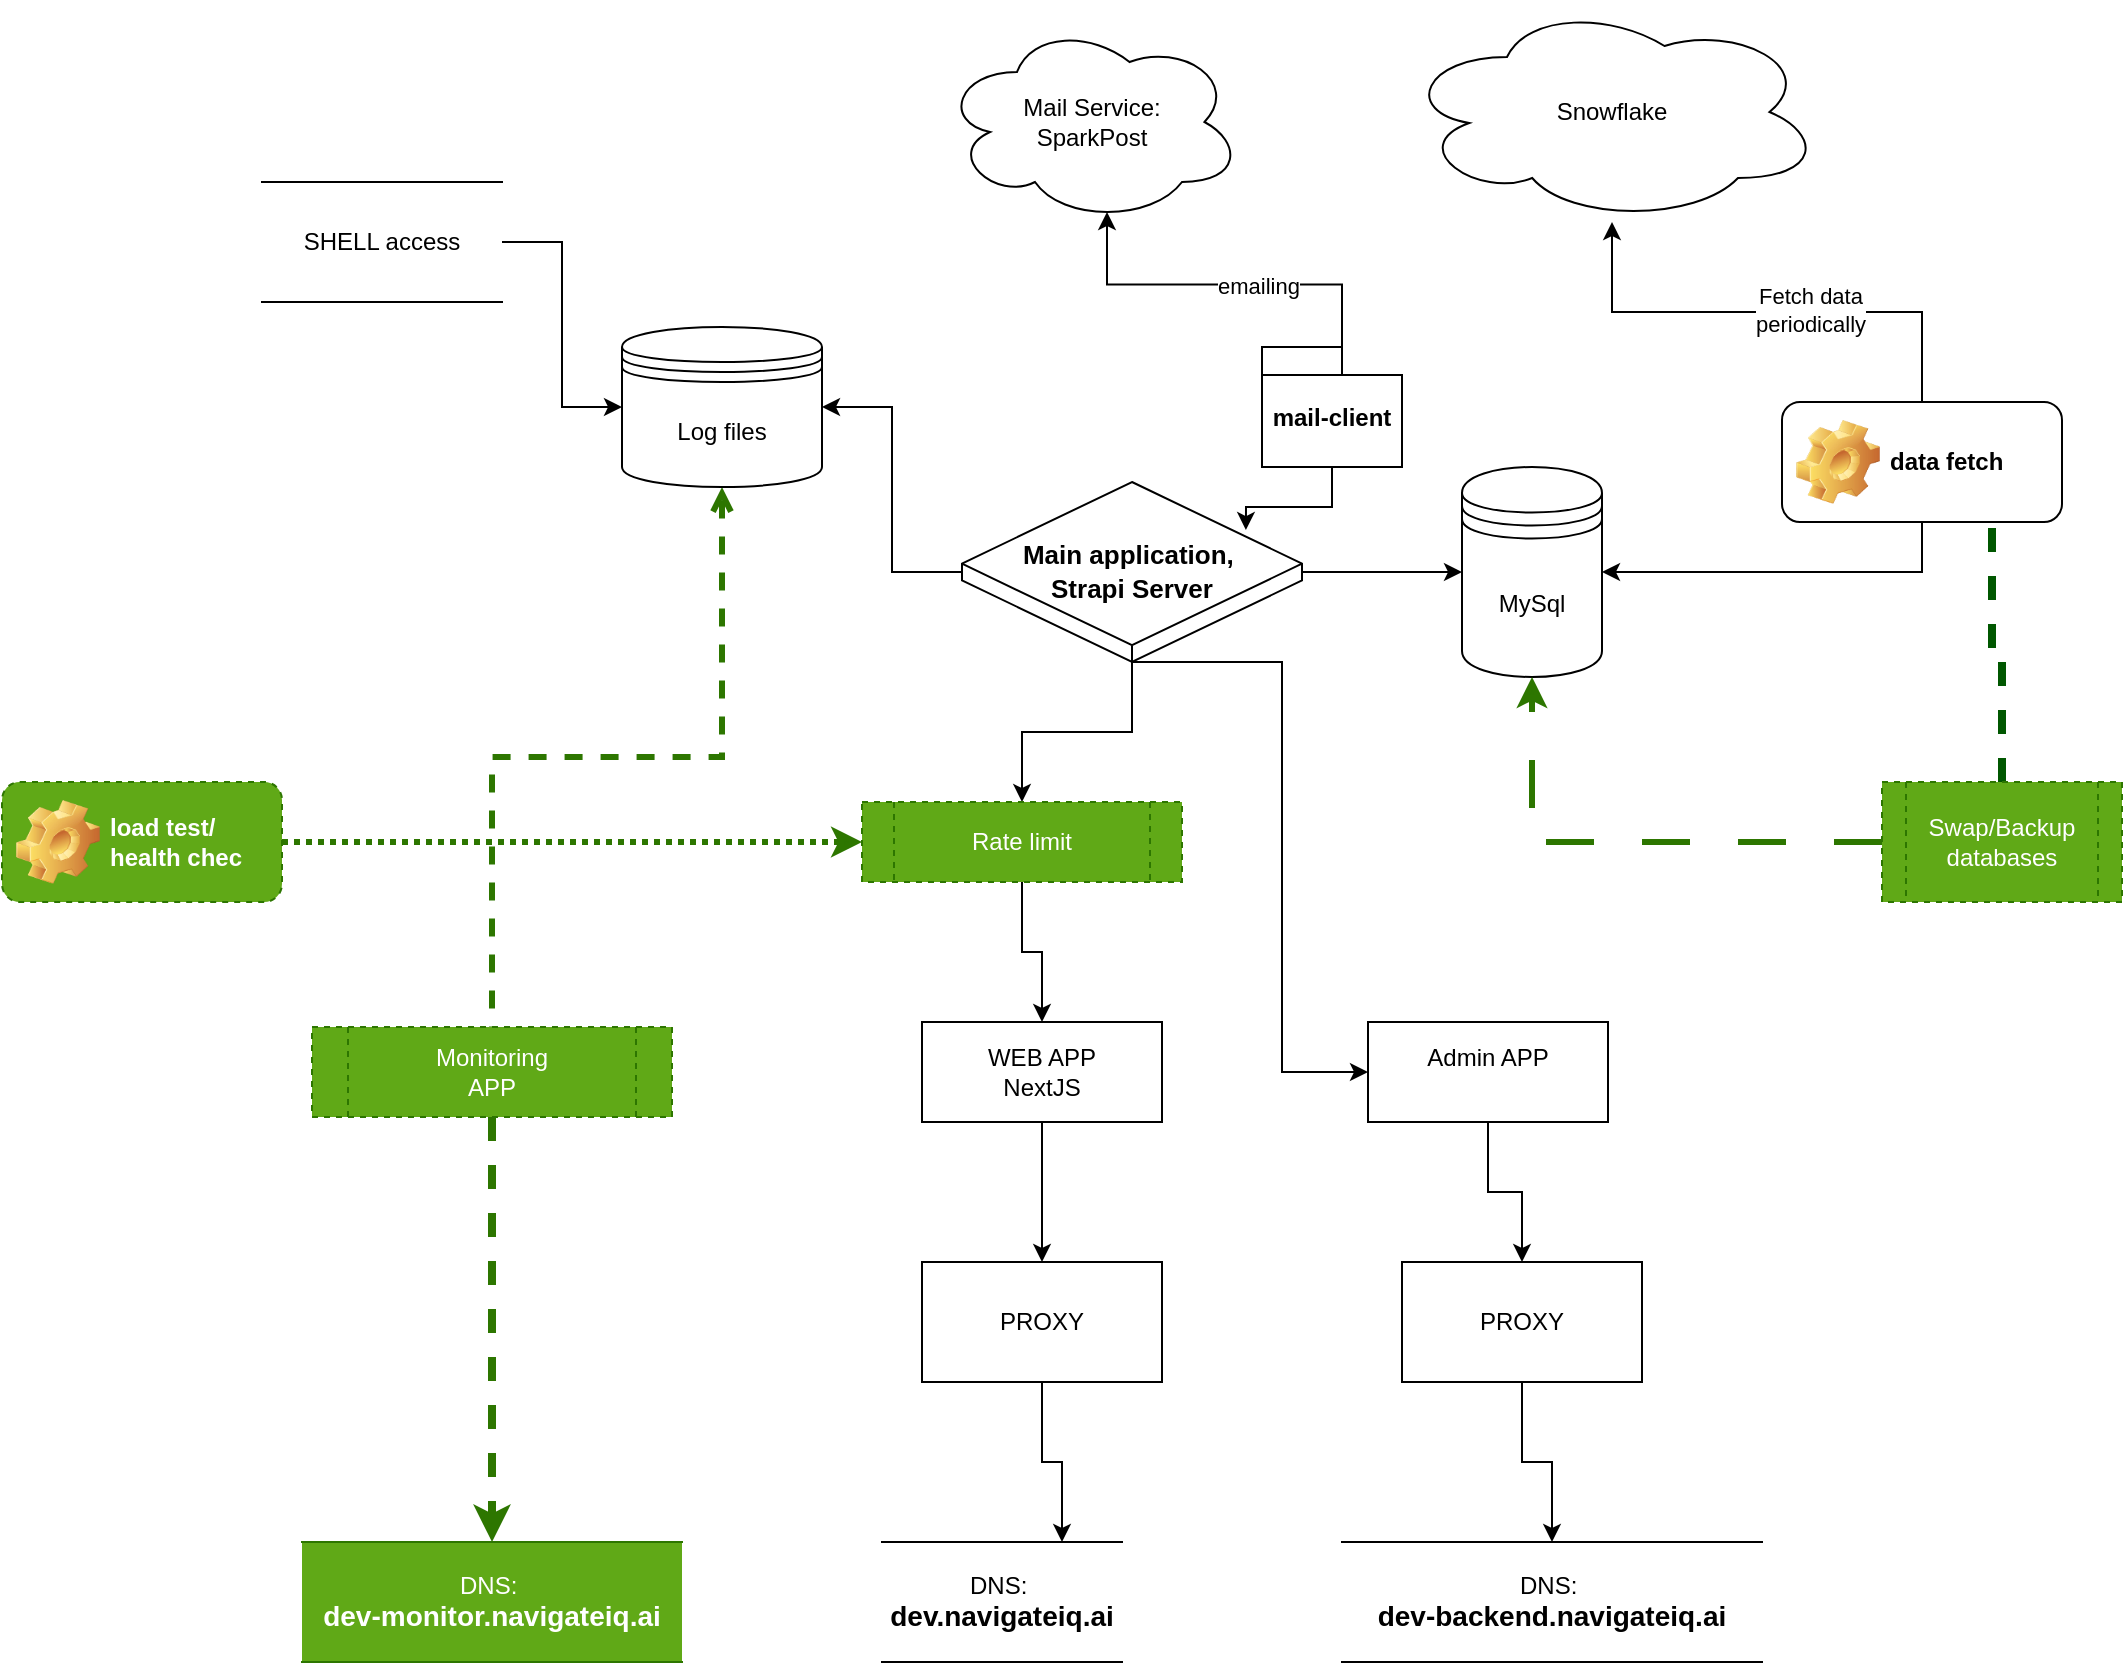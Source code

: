 <mxfile version="26.0.2">
  <diagram name="Page-1" id="efa7a0a1-bf9b-a30e-e6df-94a7791c09e9">
    <mxGraphModel dx="1983" dy="802" grid="1" gridSize="10" guides="1" tooltips="1" connect="1" arrows="1" fold="1" page="1" pageScale="1" pageWidth="826" pageHeight="1169" background="none" math="0" shadow="0">
      <root>
        <mxCell id="0" />
        <mxCell id="1" parent="0" />
        <mxCell id="2_fUhFv4VgIgSvE_En3R-115" style="edgeStyle=orthogonalEdgeStyle;rounded=0;orthogonalLoop=1;jettySize=auto;html=1;entryX=0.5;entryY=0;entryDx=0;entryDy=0;" edge="1" parent="1" source="2_fUhFv4VgIgSvE_En3R-159" target="2_fUhFv4VgIgSvE_En3R-132">
          <mxGeometry relative="1" as="geometry">
            <mxPoint x="315" y="590" as="targetPoint" />
          </mxGeometry>
        </mxCell>
        <mxCell id="2_fUhFv4VgIgSvE_En3R-121" style="edgeStyle=orthogonalEdgeStyle;rounded=0;orthogonalLoop=1;jettySize=auto;html=1;exitX=1;exitY=0.5;exitDx=0;exitDy=0;exitPerimeter=0;entryX=0;entryY=0.5;entryDx=0;entryDy=0;" edge="1" parent="1" source="2_fUhFv4VgIgSvE_En3R-114" target="2_fUhFv4VgIgSvE_En3R-123">
          <mxGeometry relative="1" as="geometry">
            <mxPoint x="450" y="350" as="targetPoint" />
          </mxGeometry>
        </mxCell>
        <mxCell id="2_fUhFv4VgIgSvE_En3R-139" style="edgeStyle=orthogonalEdgeStyle;rounded=0;orthogonalLoop=1;jettySize=auto;html=1;entryX=0.55;entryY=0.95;entryDx=0;entryDy=0;entryPerimeter=0;exitX=0;exitY=0;exitDx=40;exitDy=0;exitPerimeter=0;" edge="1" parent="1" source="2_fUhFv4VgIgSvE_En3R-151" target="2_fUhFv4VgIgSvE_En3R-140">
          <mxGeometry relative="1" as="geometry">
            <mxPoint x="290" y="160" as="targetPoint" />
          </mxGeometry>
        </mxCell>
        <mxCell id="2_fUhFv4VgIgSvE_En3R-147" value="emailing" style="edgeLabel;html=1;align=center;verticalAlign=middle;resizable=0;points=[];" vertex="1" connectable="0" parent="2_fUhFv4VgIgSvE_En3R-139">
          <mxGeometry x="-0.2" relative="1" as="geometry">
            <mxPoint as="offset" />
          </mxGeometry>
        </mxCell>
        <mxCell id="2_fUhFv4VgIgSvE_En3R-155" style="edgeStyle=orthogonalEdgeStyle;rounded=0;orthogonalLoop=1;jettySize=auto;html=1;entryX=1;entryY=0.5;entryDx=0;entryDy=0;" edge="1" parent="1" source="2_fUhFv4VgIgSvE_En3R-114" target="2_fUhFv4VgIgSvE_En3R-154">
          <mxGeometry relative="1" as="geometry" />
        </mxCell>
        <mxCell id="2_fUhFv4VgIgSvE_En3R-114" value="&lt;div style=&quot;line-height: 140%;&quot;&gt;&lt;b&gt;&lt;font style=&quot;font-size: 13px;&quot;&gt;Main application,&amp;nbsp;&lt;/font&gt;&lt;/b&gt;&lt;div style=&quot;line-height: 140%;&quot;&gt;&lt;b&gt;&lt;font style=&quot;font-size: 13px;&quot;&gt;Strapi Server&lt;/font&gt;&lt;/b&gt;&lt;/div&gt;&lt;/div&gt;" style="html=1;whiteSpace=wrap;shape=isoCube2;backgroundOutline=1;isoAngle=15;" vertex="1" parent="1">
          <mxGeometry x="210" y="270" width="170" height="90" as="geometry" />
        </mxCell>
        <mxCell id="2_fUhFv4VgIgSvE_En3R-118" value="DNS:&amp;nbsp;&lt;div&gt;&lt;b&gt;&lt;font style=&quot;font-size: 14px;&quot;&gt;dev.navigateiq.ai&lt;/font&gt;&lt;/b&gt;&lt;/div&gt;" style="shape=partialRectangle;whiteSpace=wrap;html=1;left=0;right=0;fillColor=none;" vertex="1" parent="1">
          <mxGeometry x="170" y="800" width="120" height="60" as="geometry" />
        </mxCell>
        <mxCell id="2_fUhFv4VgIgSvE_En3R-124" style="edgeStyle=orthogonalEdgeStyle;rounded=0;orthogonalLoop=1;jettySize=auto;html=1;exitX=0.5;exitY=1;exitDx=0;exitDy=0;entryX=1;entryY=0.5;entryDx=0;entryDy=0;" edge="1" parent="1" source="2_fUhFv4VgIgSvE_En3R-122" target="2_fUhFv4VgIgSvE_En3R-123">
          <mxGeometry relative="1" as="geometry" />
        </mxCell>
        <mxCell id="2_fUhFv4VgIgSvE_En3R-126" style="edgeStyle=orthogonalEdgeStyle;rounded=0;orthogonalLoop=1;jettySize=auto;html=1;" edge="1" parent="1" source="2_fUhFv4VgIgSvE_En3R-122" target="2_fUhFv4VgIgSvE_En3R-125">
          <mxGeometry relative="1" as="geometry" />
        </mxCell>
        <mxCell id="2_fUhFv4VgIgSvE_En3R-127" value="Fetch data&lt;div&gt;periodically&lt;/div&gt;" style="edgeLabel;html=1;align=center;verticalAlign=middle;resizable=0;points=[];" vertex="1" connectable="0" parent="2_fUhFv4VgIgSvE_En3R-126">
          <mxGeometry x="-0.171" y="-1" relative="1" as="geometry">
            <mxPoint as="offset" />
          </mxGeometry>
        </mxCell>
        <mxCell id="2_fUhFv4VgIgSvE_En3R-122" value="data fetch" style="label;whiteSpace=wrap;html=1;image=img/clipart/Gear_128x128.png" vertex="1" parent="1">
          <mxGeometry x="620" y="230" width="140" height="60" as="geometry" />
        </mxCell>
        <mxCell id="2_fUhFv4VgIgSvE_En3R-123" value="MySql" style="shape=datastore;whiteSpace=wrap;html=1;" vertex="1" parent="1">
          <mxGeometry x="460" y="262.5" width="70" height="105" as="geometry" />
        </mxCell>
        <mxCell id="2_fUhFv4VgIgSvE_En3R-125" value="Snowflake" style="ellipse;shape=cloud;whiteSpace=wrap;html=1;" vertex="1" parent="1">
          <mxGeometry x="430" y="30" width="210" height="110" as="geometry" />
        </mxCell>
        <mxCell id="2_fUhFv4VgIgSvE_En3R-130" style="edgeStyle=orthogonalEdgeStyle;rounded=0;orthogonalLoop=1;jettySize=auto;html=1;entryX=0.75;entryY=1;entryDx=0;entryDy=0;dashed=1;fillColor=#008a00;strokeColor=#005700;strokeWidth=4;endArrow=none;endFill=0;" edge="1" parent="1" source="2_fUhFv4VgIgSvE_En3R-129" target="2_fUhFv4VgIgSvE_En3R-122">
          <mxGeometry relative="1" as="geometry" />
        </mxCell>
        <mxCell id="2_fUhFv4VgIgSvE_En3R-153" style="edgeStyle=orthogonalEdgeStyle;rounded=0;orthogonalLoop=1;jettySize=auto;html=1;entryX=0.5;entryY=1;entryDx=0;entryDy=0;dashed=1;dashPattern=8 8;strokeWidth=3;fillColor=#60a917;strokeColor=#2D7600;" edge="1" parent="1" source="2_fUhFv4VgIgSvE_En3R-129" target="2_fUhFv4VgIgSvE_En3R-123">
          <mxGeometry relative="1" as="geometry" />
        </mxCell>
        <mxCell id="2_fUhFv4VgIgSvE_En3R-129" value="Swap/Backup&lt;div&gt;databases&lt;/div&gt;" style="shape=process;whiteSpace=wrap;html=1;backgroundOutline=1;dashed=1;strokeColor=#2D7600;fillColor=#60a917;fontColor=#ffffff;" vertex="1" parent="1">
          <mxGeometry x="670" y="420" width="120" height="60" as="geometry" />
        </mxCell>
        <mxCell id="2_fUhFv4VgIgSvE_En3R-136" style="edgeStyle=orthogonalEdgeStyle;rounded=0;orthogonalLoop=1;jettySize=auto;html=1;entryX=0.5;entryY=0;entryDx=0;entryDy=0;" edge="1" parent="1" source="2_fUhFv4VgIgSvE_En3R-132" target="2_fUhFv4VgIgSvE_En3R-135">
          <mxGeometry relative="1" as="geometry" />
        </mxCell>
        <mxCell id="2_fUhFv4VgIgSvE_En3R-132" value="WEB APP&lt;div&gt;NextJS&lt;/div&gt;" style="rounded=0;whiteSpace=wrap;html=1;" vertex="1" parent="1">
          <mxGeometry x="190" y="540" width="120" height="50" as="geometry" />
        </mxCell>
        <mxCell id="2_fUhFv4VgIgSvE_En3R-137" style="edgeStyle=orthogonalEdgeStyle;rounded=0;orthogonalLoop=1;jettySize=auto;html=1;entryX=0.75;entryY=0;entryDx=0;entryDy=0;" edge="1" parent="1" source="2_fUhFv4VgIgSvE_En3R-135" target="2_fUhFv4VgIgSvE_En3R-118">
          <mxGeometry relative="1" as="geometry" />
        </mxCell>
        <mxCell id="2_fUhFv4VgIgSvE_En3R-135" value="PROXY" style="rounded=0;whiteSpace=wrap;html=1;" vertex="1" parent="1">
          <mxGeometry x="190" y="660" width="120" height="60" as="geometry" />
        </mxCell>
        <mxCell id="2_fUhFv4VgIgSvE_En3R-140" value="Mail Service:&lt;div&gt;SparkPost&lt;/div&gt;" style="ellipse;shape=cloud;whiteSpace=wrap;html=1;" vertex="1" parent="1">
          <mxGeometry x="200" y="40" width="150" height="100" as="geometry" />
        </mxCell>
        <mxCell id="2_fUhFv4VgIgSvE_En3R-144" style="edgeStyle=orthogonalEdgeStyle;rounded=0;orthogonalLoop=1;jettySize=auto;html=1;entryX=0.5;entryY=0;entryDx=0;entryDy=0;" edge="1" parent="1" source="2_fUhFv4VgIgSvE_En3R-141" target="2_fUhFv4VgIgSvE_En3R-143">
          <mxGeometry relative="1" as="geometry" />
        </mxCell>
        <mxCell id="2_fUhFv4VgIgSvE_En3R-141" value="Admin APP&lt;div&gt;&lt;br&gt;&lt;/div&gt;" style="rounded=0;whiteSpace=wrap;html=1;" vertex="1" parent="1">
          <mxGeometry x="413" y="540" width="120" height="50" as="geometry" />
        </mxCell>
        <mxCell id="2_fUhFv4VgIgSvE_En3R-142" style="edgeStyle=orthogonalEdgeStyle;rounded=0;orthogonalLoop=1;jettySize=auto;html=1;entryX=0.5;entryY=1;entryDx=0;entryDy=0;entryPerimeter=0;endArrow=none;endFill=0;startArrow=classic;startFill=1;" edge="1" parent="1" source="2_fUhFv4VgIgSvE_En3R-141" target="2_fUhFv4VgIgSvE_En3R-114">
          <mxGeometry relative="1" as="geometry">
            <Array as="points">
              <mxPoint x="370" y="565" />
              <mxPoint x="370" y="360" />
            </Array>
          </mxGeometry>
        </mxCell>
        <mxCell id="2_fUhFv4VgIgSvE_En3R-146" style="edgeStyle=orthogonalEdgeStyle;rounded=0;orthogonalLoop=1;jettySize=auto;html=1;entryX=0.5;entryY=0;entryDx=0;entryDy=0;" edge="1" parent="1" source="2_fUhFv4VgIgSvE_En3R-143" target="2_fUhFv4VgIgSvE_En3R-145">
          <mxGeometry relative="1" as="geometry" />
        </mxCell>
        <mxCell id="2_fUhFv4VgIgSvE_En3R-143" value="PROXY" style="rounded=0;whiteSpace=wrap;html=1;" vertex="1" parent="1">
          <mxGeometry x="430" y="660" width="120" height="60" as="geometry" />
        </mxCell>
        <mxCell id="2_fUhFv4VgIgSvE_En3R-145" value="DNS:&amp;nbsp;&lt;div&gt;&lt;b&gt;&lt;font style=&quot;font-size: 14px;&quot;&gt;dev-backend.navigateiq.ai&lt;/font&gt;&lt;/b&gt;&lt;/div&gt;" style="shape=partialRectangle;whiteSpace=wrap;html=1;left=0;right=0;fillColor=none;" vertex="1" parent="1">
          <mxGeometry x="400" y="800" width="210" height="60" as="geometry" />
        </mxCell>
        <mxCell id="2_fUhFv4VgIgSvE_En3R-157" style="edgeStyle=orthogonalEdgeStyle;rounded=0;orthogonalLoop=1;jettySize=auto;html=1;dashed=1;strokeWidth=4;fillColor=#60a917;strokeColor=#2D7600;" edge="1" parent="1" source="2_fUhFv4VgIgSvE_En3R-148" target="2_fUhFv4VgIgSvE_En3R-150">
          <mxGeometry relative="1" as="geometry" />
        </mxCell>
        <mxCell id="2_fUhFv4VgIgSvE_En3R-148" value="Monitoring&lt;div&gt;APP&lt;/div&gt;" style="shape=process;whiteSpace=wrap;html=1;backgroundOutline=1;dashed=1;strokeColor=#2D7600;fillColor=#60a917;fontColor=#ffffff;" vertex="1" parent="1">
          <mxGeometry x="-115" y="542.5" width="180" height="45" as="geometry" />
        </mxCell>
        <mxCell id="2_fUhFv4VgIgSvE_En3R-150" value="DNS:&amp;nbsp;&lt;div&gt;&lt;b&gt;&lt;font style=&quot;font-size: 14px;&quot;&gt;dev-monitor.navigateiq.ai&lt;/font&gt;&lt;/b&gt;&lt;/div&gt;" style="shape=partialRectangle;whiteSpace=wrap;html=1;left=0;right=0;fillColor=#60a917;fontColor=#ffffff;strokeColor=#2D7600;" vertex="1" parent="1">
          <mxGeometry x="-120" y="800" width="190" height="60" as="geometry" />
        </mxCell>
        <mxCell id="2_fUhFv4VgIgSvE_En3R-151" value="mail-client" style="shape=folder;fontStyle=1;spacingTop=10;tabWidth=40;tabHeight=14;tabPosition=left;html=1;whiteSpace=wrap;" vertex="1" parent="1">
          <mxGeometry x="360" y="202.5" width="70" height="60" as="geometry" />
        </mxCell>
        <mxCell id="2_fUhFv4VgIgSvE_En3R-152" style="edgeStyle=orthogonalEdgeStyle;rounded=0;orthogonalLoop=1;jettySize=auto;html=1;entryX=0.835;entryY=0.267;entryDx=0;entryDy=0;entryPerimeter=0;" edge="1" parent="1" source="2_fUhFv4VgIgSvE_En3R-151" target="2_fUhFv4VgIgSvE_En3R-114">
          <mxGeometry relative="1" as="geometry" />
        </mxCell>
        <mxCell id="2_fUhFv4VgIgSvE_En3R-156" style="edgeStyle=orthogonalEdgeStyle;rounded=0;orthogonalLoop=1;jettySize=auto;html=1;entryX=0.5;entryY=0;entryDx=0;entryDy=0;endArrow=none;endFill=0;startArrow=open;startFill=0;strokeWidth=3;fillColor=#60a917;strokeColor=#2D7600;dashed=1;" edge="1" parent="1" source="2_fUhFv4VgIgSvE_En3R-154" target="2_fUhFv4VgIgSvE_En3R-148">
          <mxGeometry relative="1" as="geometry" />
        </mxCell>
        <mxCell id="2_fUhFv4VgIgSvE_En3R-154" value="Log files" style="shape=datastore;whiteSpace=wrap;html=1;" vertex="1" parent="1">
          <mxGeometry x="40" y="192.5" width="100" height="80" as="geometry" />
        </mxCell>
        <mxCell id="2_fUhFv4VgIgSvE_En3R-160" value="" style="edgeStyle=orthogonalEdgeStyle;rounded=0;orthogonalLoop=1;jettySize=auto;html=1;entryX=0.5;entryY=0;entryDx=0;entryDy=0;" edge="1" parent="1" source="2_fUhFv4VgIgSvE_En3R-114" target="2_fUhFv4VgIgSvE_En3R-159">
          <mxGeometry relative="1" as="geometry">
            <mxPoint x="250" y="540" as="targetPoint" />
            <mxPoint x="295" y="360" as="sourcePoint" />
          </mxGeometry>
        </mxCell>
        <mxCell id="2_fUhFv4VgIgSvE_En3R-159" value="Rate limit" style="shape=process;whiteSpace=wrap;html=1;backgroundOutline=1;dashed=1;strokeColor=#2D7600;fillColor=#60a917;fontColor=#ffffff;" vertex="1" parent="1">
          <mxGeometry x="160" y="430" width="160" height="40" as="geometry" />
        </mxCell>
        <mxCell id="2_fUhFv4VgIgSvE_En3R-162" style="edgeStyle=orthogonalEdgeStyle;rounded=0;orthogonalLoop=1;jettySize=auto;html=1;entryX=0;entryY=0.5;entryDx=0;entryDy=0;" edge="1" parent="1" source="2_fUhFv4VgIgSvE_En3R-161" target="2_fUhFv4VgIgSvE_En3R-154">
          <mxGeometry relative="1" as="geometry" />
        </mxCell>
        <mxCell id="2_fUhFv4VgIgSvE_En3R-161" value="SHELL access" style="shape=partialRectangle;whiteSpace=wrap;html=1;left=0;right=0;fillColor=none;" vertex="1" parent="1">
          <mxGeometry x="-140" y="120" width="120" height="60" as="geometry" />
        </mxCell>
        <mxCell id="2_fUhFv4VgIgSvE_En3R-163" style="edgeStyle=orthogonalEdgeStyle;rounded=0;orthogonalLoop=1;jettySize=auto;html=1;exitX=0.5;exitY=1;exitDx=0;exitDy=0;" edge="1" parent="1" source="2_fUhFv4VgIgSvE_En3R-161" target="2_fUhFv4VgIgSvE_En3R-161">
          <mxGeometry relative="1" as="geometry" />
        </mxCell>
        <mxCell id="2_fUhFv4VgIgSvE_En3R-166" style="edgeStyle=orthogonalEdgeStyle;rounded=0;orthogonalLoop=1;jettySize=auto;html=1;entryX=0;entryY=0.5;entryDx=0;entryDy=0;dashed=1;dashPattern=1 1;fillColor=#60a917;strokeColor=#2D7600;strokeWidth=3;" edge="1" parent="1" source="2_fUhFv4VgIgSvE_En3R-165" target="2_fUhFv4VgIgSvE_En3R-159">
          <mxGeometry relative="1" as="geometry" />
        </mxCell>
        <mxCell id="2_fUhFv4VgIgSvE_En3R-165" value="load test/&lt;div&gt;health chec&lt;/div&gt;" style="label;whiteSpace=wrap;html=1;image=img/clipart/Gear_128x128.png;fillColor=#60a917;fontColor=#ffffff;strokeColor=#2D7600;dashed=1;" vertex="1" parent="1">
          <mxGeometry x="-270" y="420" width="140" height="60" as="geometry" />
        </mxCell>
      </root>
    </mxGraphModel>
  </diagram>
</mxfile>
